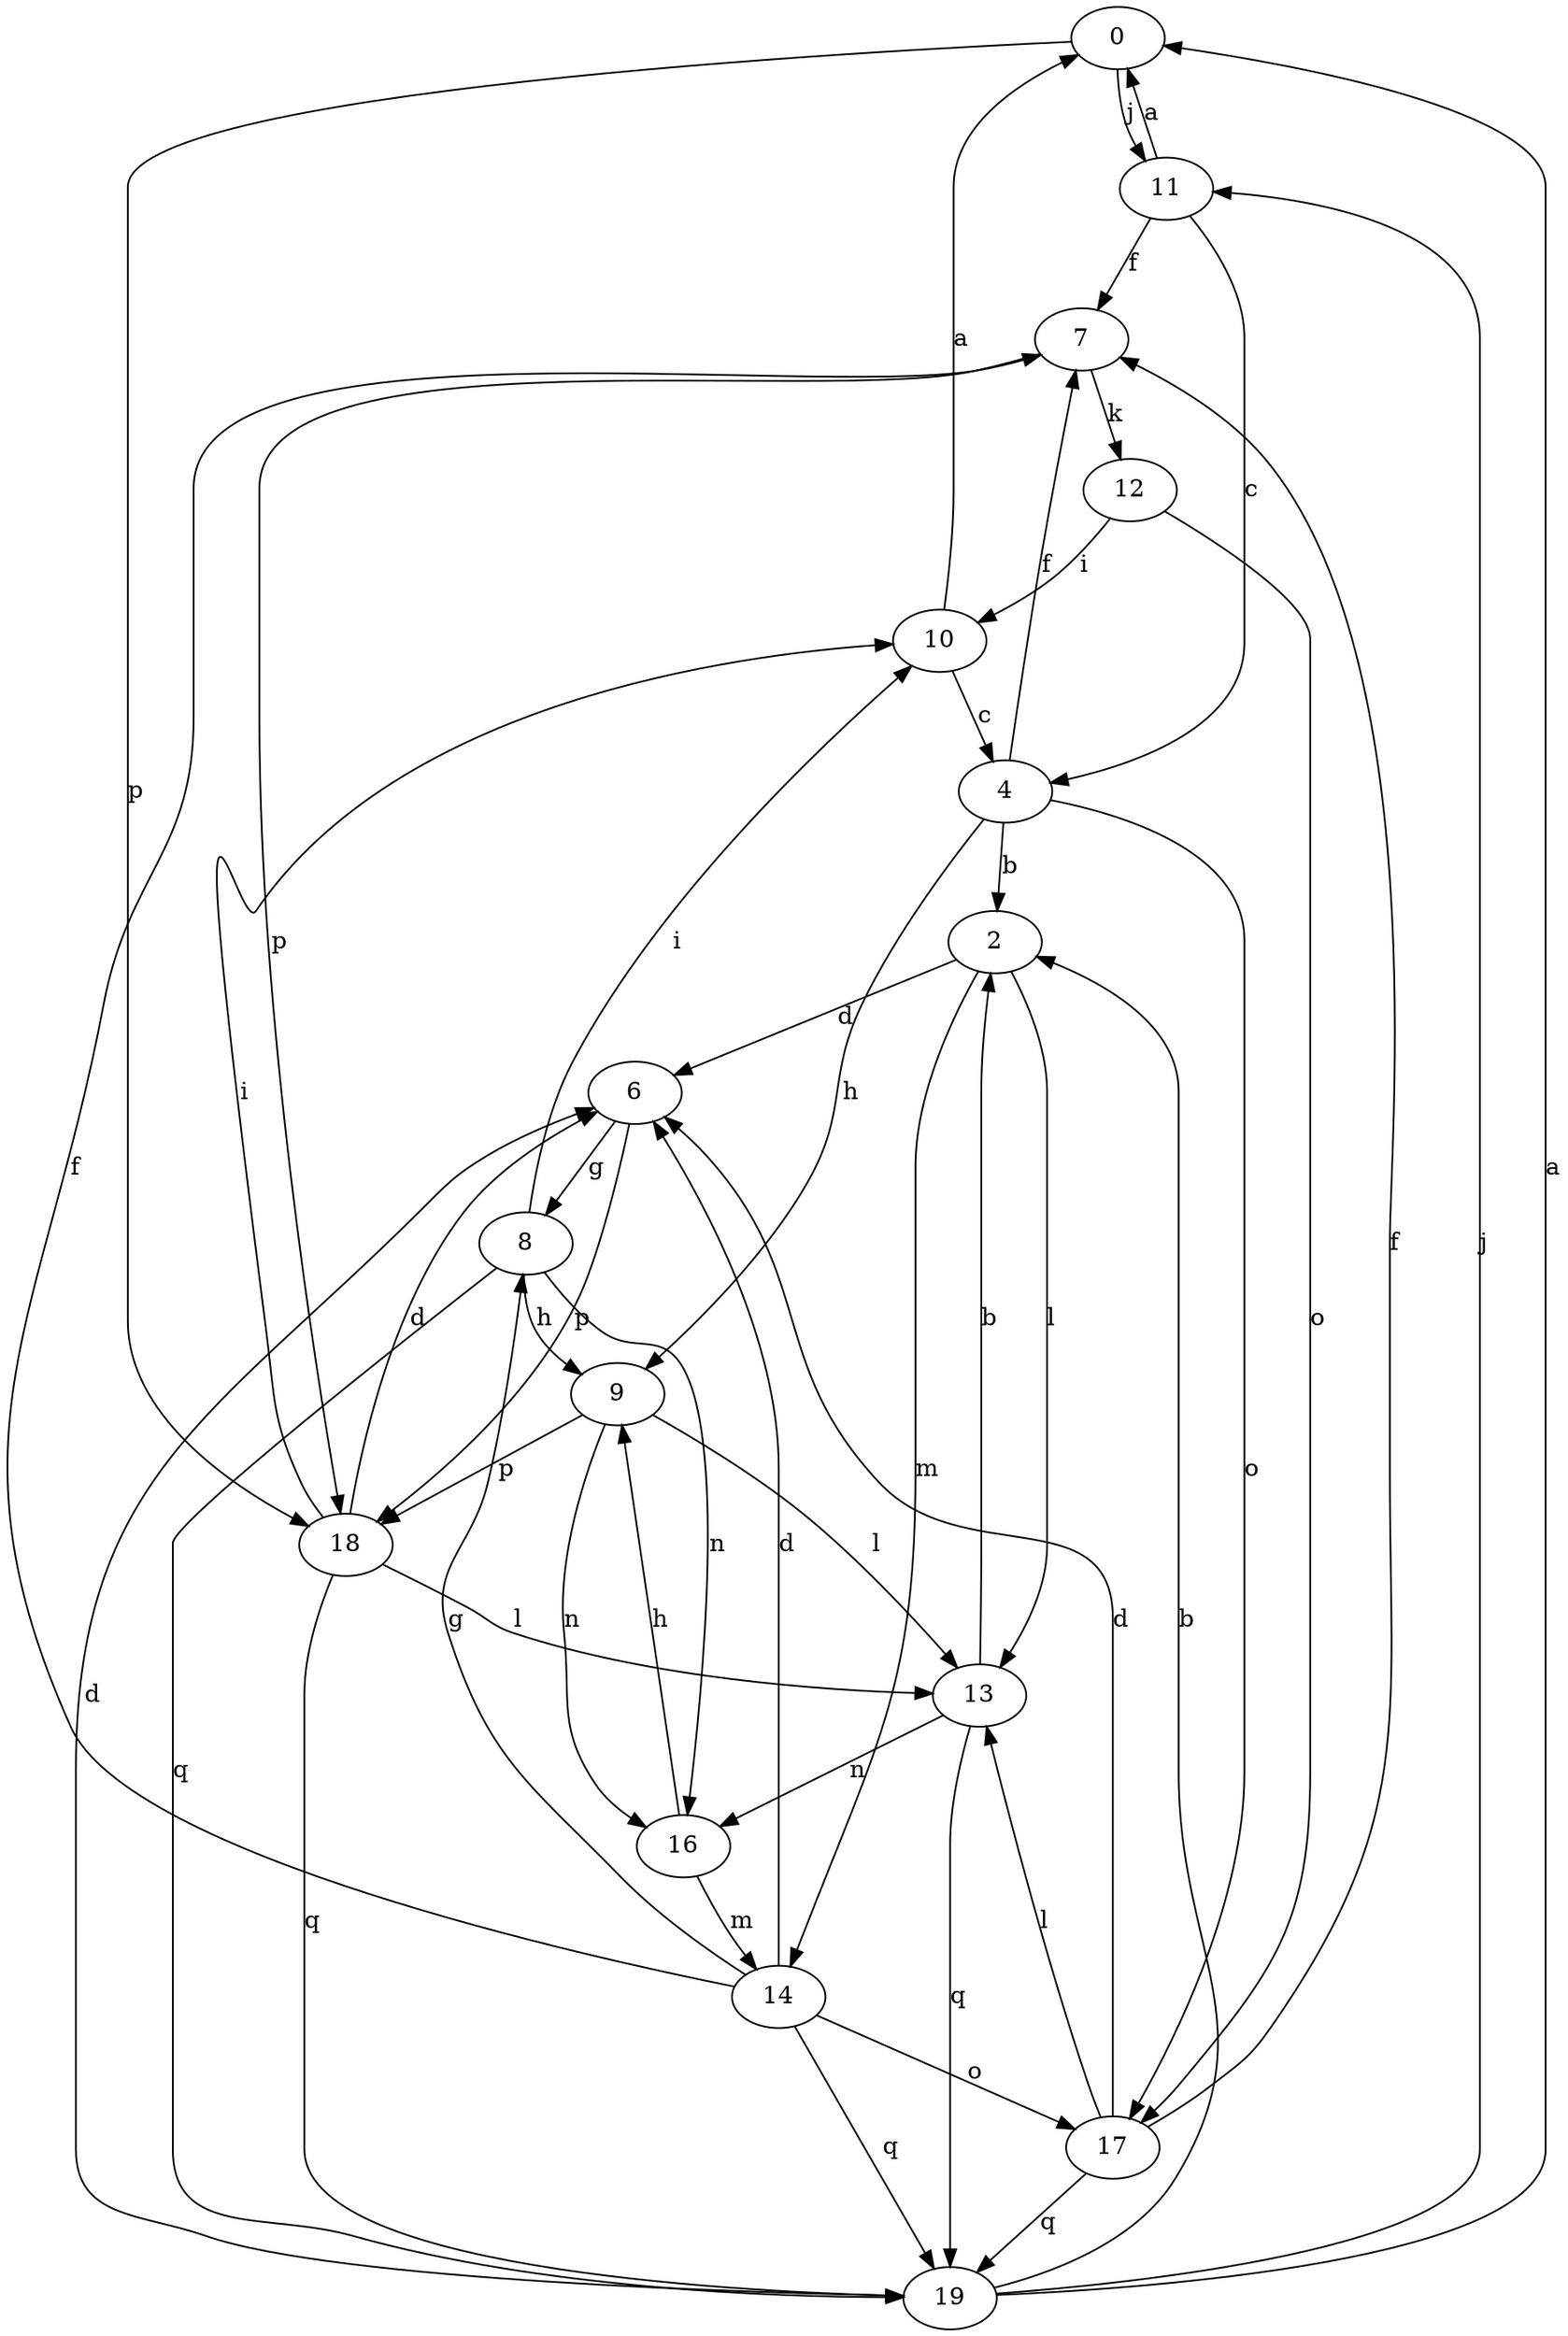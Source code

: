 strict digraph  {
0;
2;
4;
6;
7;
8;
9;
10;
11;
12;
13;
14;
16;
17;
18;
19;
0 -> 11  [label=j];
0 -> 18  [label=p];
2 -> 6  [label=d];
2 -> 13  [label=l];
2 -> 14  [label=m];
4 -> 2  [label=b];
4 -> 7  [label=f];
4 -> 9  [label=h];
4 -> 17  [label=o];
6 -> 8  [label=g];
6 -> 18  [label=p];
7 -> 12  [label=k];
7 -> 18  [label=p];
8 -> 9  [label=h];
8 -> 10  [label=i];
8 -> 16  [label=n];
8 -> 19  [label=q];
9 -> 13  [label=l];
9 -> 16  [label=n];
9 -> 18  [label=p];
10 -> 0  [label=a];
10 -> 4  [label=c];
11 -> 0  [label=a];
11 -> 4  [label=c];
11 -> 7  [label=f];
12 -> 10  [label=i];
12 -> 17  [label=o];
13 -> 2  [label=b];
13 -> 16  [label=n];
13 -> 19  [label=q];
14 -> 6  [label=d];
14 -> 7  [label=f];
14 -> 8  [label=g];
14 -> 17  [label=o];
14 -> 19  [label=q];
16 -> 9  [label=h];
16 -> 14  [label=m];
17 -> 6  [label=d];
17 -> 7  [label=f];
17 -> 13  [label=l];
17 -> 19  [label=q];
18 -> 6  [label=d];
18 -> 10  [label=i];
18 -> 13  [label=l];
18 -> 19  [label=q];
19 -> 0  [label=a];
19 -> 2  [label=b];
19 -> 6  [label=d];
19 -> 11  [label=j];
}
